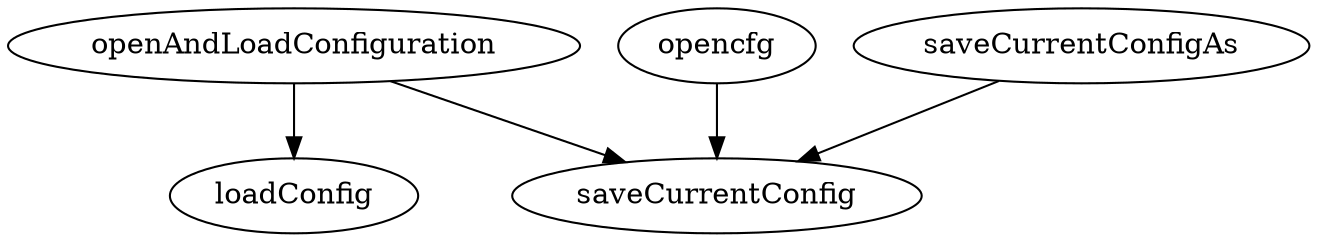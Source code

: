 /* Created by mdot for Matlab */
digraph m2html {
  openAndLoadConfiguration -> loadConfig;
  openAndLoadConfiguration -> saveCurrentConfig;
  opencfg -> saveCurrentConfig;
  saveCurrentConfigAs -> saveCurrentConfig;

  loadConfig [URL="loadConfig.html"];
  openAndLoadConfiguration [URL="openAndLoadConfiguration.html"];
  opencfg [URL="opencfg.html"];
  saveCurrentConfig [URL="saveCurrentConfig.html"];
  saveCurrentConfigAs [URL="saveCurrentConfigAs.html"];
}